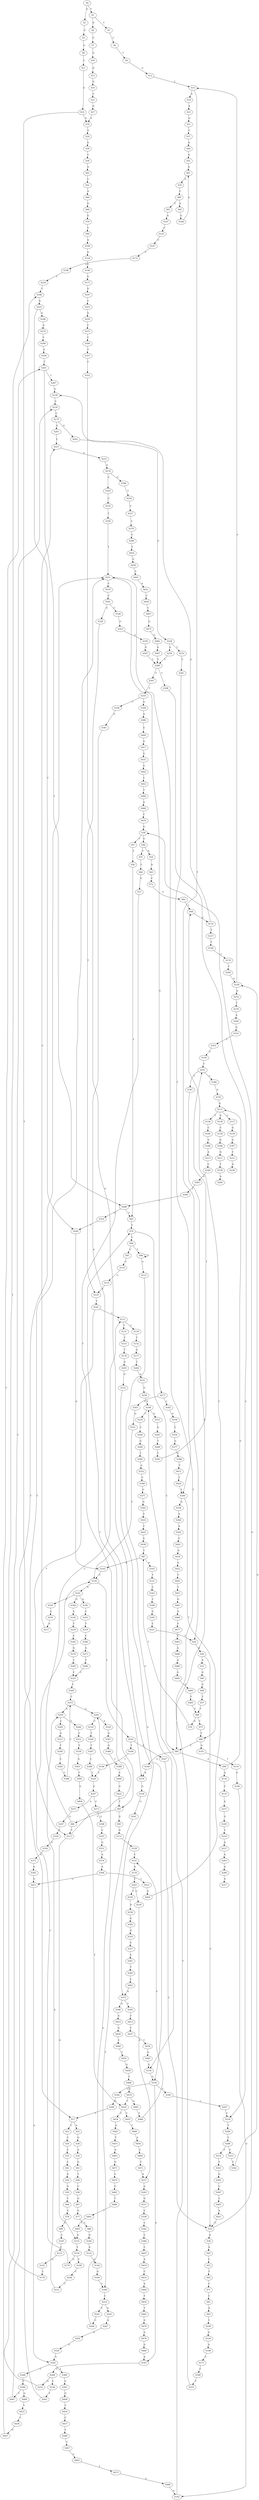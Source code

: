 strict digraph  {
	S0 -> S1 [ label = T ];
	S0 -> S2 [ label = G ];
	S1 -> S3 [ label = T ];
	S1 -> S4 [ label = G ];
	S2 -> S5 [ label = G ];
	S3 -> S6 [ label = C ];
	S4 -> S7 [ label = C ];
	S5 -> S8 [ label = G ];
	S6 -> S9 [ label = T ];
	S7 -> S10 [ label = G ];
	S8 -> S11 [ label = C ];
	S9 -> S12 [ label = G ];
	S10 -> S13 [ label = G ];
	S11 -> S14 [ label = G ];
	S12 -> S15 [ label = C ];
	S13 -> S16 [ label = G ];
	S14 -> S17 [ label = T ];
	S14 -> S18 [ label = G ];
	S15 -> S19 [ label = A ];
	S15 -> S20 [ label = T ];
	S16 -> S21 [ label = C ];
	S17 -> S22 [ label = A ];
	S17 -> S23 [ label = C ];
	S18 -> S24 [ label = A ];
	S19 -> S25 [ label = A ];
	S20 -> S26 [ label = A ];
	S21 -> S27 [ label = G ];
	S22 -> S28 [ label = G ];
	S23 -> S29 [ label = T ];
	S24 -> S30 [ label = G ];
	S25 -> S31 [ label = G ];
	S26 -> S32 [ label = C ];
	S26 -> S33 [ label = A ];
	S27 -> S18 [ label = G ];
	S28 -> S34 [ label = A ];
	S29 -> S35 [ label = C ];
	S30 -> S36 [ label = T ];
	S31 -> S37 [ label = C ];
	S32 -> S38 [ label = A ];
	S32 -> S39 [ label = G ];
	S33 -> S40 [ label = G ];
	S34 -> S41 [ label = G ];
	S35 -> S42 [ label = C ];
	S36 -> S43 [ label = A ];
	S37 -> S44 [ label = A ];
	S38 -> S45 [ label = A ];
	S39 -> S46 [ label = G ];
	S39 -> S47 [ label = T ];
	S40 -> S48 [ label = G ];
	S41 -> S49 [ label = T ];
	S42 -> S50 [ label = A ];
	S43 -> S51 [ label = C ];
	S44 -> S52 [ label = G ];
	S45 -> S53 [ label = C ];
	S46 -> S54 [ label = A ];
	S46 -> S55 [ label = C ];
	S47 -> S56 [ label = T ];
	S48 -> S57 [ label = T ];
	S49 -> S58 [ label = C ];
	S50 -> S59 [ label = A ];
	S51 -> S60 [ label = A ];
	S52 -> S61 [ label = A ];
	S53 -> S62 [ label = T ];
	S54 -> S63 [ label = A ];
	S55 -> S64 [ label = C ];
	S56 -> S65 [ label = T ];
	S57 -> S66 [ label = T ];
	S58 -> S67 [ label = G ];
	S59 -> S68 [ label = T ];
	S60 -> S69 [ label = G ];
	S61 -> S70 [ label = G ];
	S62 -> S71 [ label = C ];
	S63 -> S72 [ label = C ];
	S64 -> S73 [ label = G ];
	S65 -> S74 [ label = T ];
	S66 -> S75 [ label = T ];
	S66 -> S76 [ label = G ];
	S67 -> S77 [ label = G ];
	S68 -> S78 [ label = C ];
	S69 -> S79 [ label = G ];
	S70 -> S80 [ label = C ];
	S71 -> S81 [ label = C ];
	S72 -> S82 [ label = G ];
	S73 -> S83 [ label = T ];
	S74 -> S84 [ label = T ];
	S74 -> S85 [ label = C ];
	S75 -> S86 [ label = T ];
	S76 -> S87 [ label = T ];
	S77 -> S88 [ label = C ];
	S78 -> S89 [ label = C ];
	S79 -> S90 [ label = T ];
	S80 -> S91 [ label = C ];
	S80 -> S92 [ label = A ];
	S81 -> S93 [ label = A ];
	S82 -> S94 [ label = T ];
	S83 -> S95 [ label = G ];
	S83 -> S96 [ label = T ];
	S84 -> S97 [ label = C ];
	S84 -> S98 [ label = T ];
	S85 -> S99 [ label = A ];
	S85 -> S100 [ label = G ];
	S86 -> S101 [ label = G ];
	S86 -> S85 [ label = C ];
	S87 -> S102 [ label = G ];
	S87 -> S103 [ label = A ];
	S88 -> S104 [ label = G ];
	S89 -> S105 [ label = C ];
	S90 -> S106 [ label = G ];
	S91 -> S107 [ label = A ];
	S92 -> S108 [ label = G ];
	S93 -> S109 [ label = T ];
	S94 -> S110 [ label = C ];
	S95 -> S111 [ label = G ];
	S96 -> S112 [ label = C ];
	S96 -> S113 [ label = T ];
	S97 -> S114 [ label = C ];
	S98 -> S115 [ label = G ];
	S98 -> S98 [ label = T ];
	S99 -> S116 [ label = A ];
	S99 -> S117 [ label = G ];
	S100 -> S118 [ label = A ];
	S101 -> S119 [ label = T ];
	S102 -> S120 [ label = C ];
	S103 -> S121 [ label = T ];
	S104 -> S122 [ label = A ];
	S105 -> S123 [ label = C ];
	S106 -> S124 [ label = G ];
	S107 -> S125 [ label = C ];
	S108 -> S61 [ label = A ];
	S109 -> S126 [ label = G ];
	S110 -> S127 [ label = T ];
	S110 -> S128 [ label = G ];
	S111 -> S129 [ label = T ];
	S112 -> S130 [ label = C ];
	S112 -> S131 [ label = T ];
	S113 -> S132 [ label = G ];
	S113 -> S74 [ label = T ];
	S114 -> S133 [ label = G ];
	S115 -> S134 [ label = G ];
	S116 -> S135 [ label = C ];
	S117 -> S136 [ label = A ];
	S117 -> S137 [ label = C ];
	S117 -> S138 [ label = T ];
	S118 -> S139 [ label = G ];
	S119 -> S140 [ label = A ];
	S120 -> S141 [ label = G ];
	S120 -> S142 [ label = T ];
	S121 -> S143 [ label = C ];
	S122 -> S144 [ label = G ];
	S123 -> S145 [ label = G ];
	S124 -> S146 [ label = T ];
	S125 -> S147 [ label = C ];
	S126 -> S148 [ label = A ];
	S127 -> S149 [ label = T ];
	S128 -> S150 [ label = C ];
	S129 -> S151 [ label = C ];
	S130 -> S152 [ label = T ];
	S131 -> S153 [ label = T ];
	S132 -> S154 [ label = T ];
	S133 -> S155 [ label = T ];
	S134 -> S156 [ label = G ];
	S135 -> S157 [ label = A ];
	S136 -> S158 [ label = C ];
	S137 -> S159 [ label = G ];
	S138 -> S160 [ label = C ];
	S139 -> S161 [ label = G ];
	S140 -> S162 [ label = G ];
	S141 -> S163 [ label = C ];
	S141 -> S164 [ label = G ];
	S141 -> S165 [ label = A ];
	S142 -> S166 [ label = T ];
	S142 -> S167 [ label = A ];
	S143 -> S168 [ label = T ];
	S144 -> S169 [ label = G ];
	S145 -> S170 [ label = T ];
	S146 -> S171 [ label = G ];
	S147 -> S172 [ label = C ];
	S148 -> S173 [ label = C ];
	S149 -> S174 [ label = C ];
	S150 -> S175 [ label = C ];
	S151 -> S176 [ label = A ];
	S152 -> S177 [ label = G ];
	S153 -> S178 [ label = T ];
	S154 -> S179 [ label = G ];
	S154 -> S180 [ label = C ];
	S155 -> S181 [ label = T ];
	S156 -> S182 [ label = T ];
	S156 -> S183 [ label = A ];
	S156 -> S184 [ label = C ];
	S157 -> S185 [ label = G ];
	S158 -> S186 [ label = G ];
	S159 -> S187 [ label = G ];
	S160 -> S188 [ label = G ];
	S161 -> S189 [ label = T ];
	S162 -> S190 [ label = T ];
	S163 -> S191 [ label = C ];
	S164 -> S192 [ label = C ];
	S165 -> S193 [ label = C ];
	S166 -> S194 [ label = C ];
	S167 -> S32 [ label = C ];
	S168 -> S195 [ label = G ];
	S169 -> S189 [ label = T ];
	S170 -> S196 [ label = T ];
	S171 -> S197 [ label = G ];
	S172 -> S198 [ label = G ];
	S173 -> S199 [ label = C ];
	S174 -> S200 [ label = T ];
	S175 -> S201 [ label = A ];
	S175 -> S202 [ label = G ];
	S176 -> S203 [ label = C ];
	S177 -> S204 [ label = T ];
	S178 -> S205 [ label = G ];
	S179 -> S120 [ label = C ];
	S180 -> S206 [ label = C ];
	S181 -> S113 [ label = T ];
	S181 -> S112 [ label = C ];
	S182 -> S207 [ label = C ];
	S183 -> S208 [ label = C ];
	S184 -> S209 [ label = G ];
	S185 -> S210 [ label = T ];
	S186 -> S211 [ label = G ];
	S187 -> S212 [ label = T ];
	S188 -> S213 [ label = A ];
	S189 -> S214 [ label = C ];
	S190 -> S215 [ label = A ];
	S190 -> S216 [ label = C ];
	S191 -> S217 [ label = A ];
	S192 -> S218 [ label = T ];
	S193 -> S219 [ label = T ];
	S194 -> S220 [ label = T ];
	S195 -> S221 [ label = C ];
	S196 -> S222 [ label = G ];
	S197 -> S223 [ label = C ];
	S198 -> S224 [ label = T ];
	S199 -> S225 [ label = T ];
	S200 -> S226 [ label = G ];
	S201 -> S227 [ label = C ];
	S202 -> S228 [ label = G ];
	S203 -> S229 [ label = T ];
	S203 -> S230 [ label = C ];
	S204 -> S231 [ label = A ];
	S205 -> S232 [ label = G ];
	S206 -> S233 [ label = C ];
	S207 -> S234 [ label = C ];
	S208 -> S235 [ label = G ];
	S208 -> S236 [ label = C ];
	S209 -> S17 [ label = T ];
	S210 -> S237 [ label = A ];
	S211 -> S238 [ label = T ];
	S212 -> S239 [ label = A ];
	S213 -> S240 [ label = C ];
	S214 -> S241 [ label = C ];
	S214 -> S242 [ label = G ];
	S215 -> S243 [ label = G ];
	S216 -> S244 [ label = C ];
	S217 -> S227 [ label = C ];
	S218 -> S245 [ label = C ];
	S219 -> S246 [ label = C ];
	S220 -> S247 [ label = A ];
	S221 -> S20 [ label = T ];
	S222 -> S248 [ label = G ];
	S222 -> S249 [ label = T ];
	S223 -> S250 [ label = G ];
	S224 -> S196 [ label = T ];
	S225 -> S251 [ label = T ];
	S226 -> S252 [ label = A ];
	S226 -> S15 [ label = C ];
	S227 -> S253 [ label = G ];
	S228 -> S254 [ label = G ];
	S228 -> S255 [ label = T ];
	S229 -> S256 [ label = A ];
	S230 -> S257 [ label = A ];
	S231 -> S258 [ label = G ];
	S232 -> S156 [ label = G ];
	S233 -> S259 [ label = A ];
	S234 -> S260 [ label = T ];
	S235 -> S261 [ label = T ];
	S236 -> S262 [ label = T ];
	S237 -> S263 [ label = A ];
	S238 -> S264 [ label = A ];
	S240 -> S265 [ label = G ];
	S241 -> S266 [ label = C ];
	S242 -> S267 [ label = A ];
	S243 -> S268 [ label = T ];
	S244 -> S269 [ label = G ];
	S245 -> S270 [ label = G ];
	S246 -> S271 [ label = G ];
	S247 -> S272 [ label = A ];
	S247 -> S273 [ label = C ];
	S248 -> S274 [ label = A ];
	S249 -> S102 [ label = G ];
	S250 -> S275 [ label = C ];
	S251 -> S276 [ label = C ];
	S251 -> S277 [ label = G ];
	S252 -> S278 [ label = T ];
	S253 -> S279 [ label = A ];
	S254 -> S280 [ label = T ];
	S255 -> S281 [ label = T ];
	S256 -> S282 [ label = G ];
	S257 -> S283 [ label = G ];
	S258 -> S190 [ label = T ];
	S259 -> S284 [ label = T ];
	S259 -> S285 [ label = C ];
	S260 -> S286 [ label = T ];
	S261 -> S287 [ label = C ];
	S261 -> S288 [ label = T ];
	S262 -> S251 [ label = T ];
	S263 -> S289 [ label = A ];
	S265 -> S290 [ label = T ];
	S266 -> S291 [ label = G ];
	S267 -> S292 [ label = A ];
	S268 -> S293 [ label = T ];
	S269 -> S294 [ label = T ];
	S270 -> S295 [ label = T ];
	S271 -> S296 [ label = T ];
	S272 -> S297 [ label = G ];
	S273 -> S298 [ label = G ];
	S274 -> S299 [ label = C ];
	S275 -> S300 [ label = C ];
	S276 -> S301 [ label = C ];
	S277 -> S302 [ label = C ];
	S277 -> S303 [ label = T ];
	S278 -> S304 [ label = A ];
	S279 -> S305 [ label = C ];
	S279 -> S306 [ label = G ];
	S280 -> S307 [ label = T ];
	S280 -> S308 [ label = C ];
	S281 -> S309 [ label = T ];
	S282 -> S310 [ label = G ];
	S283 -> S311 [ label = G ];
	S284 -> S312 [ label = C ];
	S285 -> S313 [ label = G ];
	S286 -> S314 [ label = T ];
	S286 -> S315 [ label = C ];
	S287 -> S128 [ label = G ];
	S288 -> S316 [ label = G ];
	S288 -> S65 [ label = T ];
	S289 -> S317 [ label = A ];
	S290 -> S288 [ label = T ];
	S291 -> S318 [ label = A ];
	S291 -> S319 [ label = C ];
	S292 -> S320 [ label = G ];
	S293 -> S321 [ label = T ];
	S294 -> S322 [ label = A ];
	S295 -> S323 [ label = C ];
	S296 -> S323 [ label = C ];
	S297 -> S324 [ label = C ];
	S298 -> S325 [ label = C ];
	S299 -> S326 [ label = G ];
	S300 -> S327 [ label = T ];
	S301 -> S328 [ label = C ];
	S301 -> S329 [ label = G ];
	S302 -> S330 [ label = G ];
	S303 -> S331 [ label = G ];
	S304 -> S332 [ label = G ];
	S305 -> S333 [ label = C ];
	S306 -> S334 [ label = T ];
	S307 -> S335 [ label = T ];
	S308 -> S234 [ label = C ];
	S309 -> S336 [ label = A ];
	S309 -> S86 [ label = T ];
	S310 -> S337 [ label = C ];
	S311 -> S338 [ label = C ];
	S312 -> S339 [ label = T ];
	S313 -> S340 [ label = T ];
	S314 -> S341 [ label = T ];
	S315 -> S342 [ label = T ];
	S316 -> S249 [ label = T ];
	S318 -> S343 [ label = G ];
	S319 -> S344 [ label = T ];
	S320 -> S345 [ label = A ];
	S321 -> S346 [ label = C ];
	S321 -> S347 [ label = T ];
	S322 -> S348 [ label = C ];
	S323 -> S349 [ label = C ];
	S324 -> S350 [ label = G ];
	S325 -> S351 [ label = G ];
	S326 -> S261 [ label = T ];
	S327 -> S352 [ label = C ];
	S328 -> S353 [ label = G ];
	S329 -> S155 [ label = T ];
	S330 -> S354 [ label = C ];
	S331 -> S120 [ label = C ];
	S332 -> S355 [ label = T ];
	S333 -> S356 [ label = T ];
	S334 -> S357 [ label = C ];
	S335 -> S358 [ label = G ];
	S335 -> S359 [ label = C ];
	S336 -> S360 [ label = A ];
	S337 -> S361 [ label = C ];
	S338 -> S362 [ label = C ];
	S339 -> S363 [ label = G ];
	S340 -> S364 [ label = C ];
	S341 -> S365 [ label = G ];
	S342 -> S226 [ label = G ];
	S343 -> S366 [ label = G ];
	S344 -> S367 [ label = T ];
	S345 -> S368 [ label = C ];
	S345 -> S369 [ label = A ];
	S346 -> S370 [ label = A ];
	S347 -> S85 [ label = C ];
	S348 -> S371 [ label = G ];
	S349 -> S372 [ label = C ];
	S350 -> S373 [ label = A ];
	S351 -> S374 [ label = A ];
	S352 -> S375 [ label = A ];
	S353 -> S376 [ label = G ];
	S354 -> S377 [ label = G ];
	S355 -> S378 [ label = T ];
	S356 -> S251 [ label = T ];
	S357 -> S379 [ label = C ];
	S358 -> S380 [ label = A ];
	S359 -> S381 [ label = G ];
	S360 -> S382 [ label = A ];
	S361 -> S383 [ label = T ];
	S362 -> S384 [ label = C ];
	S363 -> S385 [ label = T ];
	S364 -> S386 [ label = C ];
	S365 -> S387 [ label = C ];
	S366 -> S388 [ label = C ];
	S367 -> S389 [ label = C ];
	S368 -> S390 [ label = C ];
	S369 -> S391 [ label = G ];
	S370 -> S117 [ label = G ];
	S371 -> S392 [ label = G ];
	S372 -> S259 [ label = A ];
	S372 -> S291 [ label = G ];
	S373 -> S393 [ label = A ];
	S374 -> S394 [ label = A ];
	S375 -> S395 [ label = T ];
	S375 -> S396 [ label = G ];
	S376 -> S397 [ label = G ];
	S377 -> S398 [ label = G ];
	S378 -> S321 [ label = T ];
	S379 -> S399 [ label = C ];
	S380 -> S400 [ label = G ];
	S381 -> S118 [ label = A ];
	S382 -> S401 [ label = G ];
	S383 -> S402 [ label = C ];
	S384 -> S403 [ label = C ];
	S385 -> S404 [ label = G ];
	S386 -> S372 [ label = C ];
	S387 -> S405 [ label = T ];
	S388 -> S406 [ label = C ];
	S389 -> S220 [ label = T ];
	S390 -> S407 [ label = T ];
	S390 -> S408 [ label = G ];
	S391 -> S409 [ label = G ];
	S392 -> S410 [ label = T ];
	S393 -> S411 [ label = G ];
	S394 -> S411 [ label = G ];
	S394 -> S412 [ label = C ];
	S395 -> S413 [ label = T ];
	S396 -> S414 [ label = G ];
	S397 -> S280 [ label = T ];
	S398 -> S415 [ label = T ];
	S399 -> S416 [ label = T ];
	S400 -> S417 [ label = G ];
	S401 -> S418 [ label = G ];
	S402 -> S375 [ label = A ];
	S403 -> S419 [ label = A ];
	S404 -> S420 [ label = T ];
	S405 -> S421 [ label = A ];
	S406 -> S422 [ label = G ];
	S407 -> S251 [ label = T ];
	S408 -> S423 [ label = T ];
	S409 -> S424 [ label = T ];
	S410 -> S425 [ label = T ];
	S411 -> S345 [ label = A ];
	S412 -> S426 [ label = G ];
	S413 -> S427 [ label = T ];
	S414 -> S428 [ label = G ];
	S415 -> S429 [ label = T ];
	S416 -> S430 [ label = G ];
	S417 -> S431 [ label = G ];
	S418 -> S432 [ label = G ];
	S419 -> S433 [ label = C ];
	S420 -> S434 [ label = C ];
	S420 -> S435 [ label = T ];
	S421 -> S32 [ label = C ];
	S422 -> S83 [ label = T ];
	S423 -> S436 [ label = C ];
	S424 -> S437 [ label = C ];
	S425 -> S438 [ label = G ];
	S426 -> S94 [ label = T ];
	S427 -> S439 [ label = T ];
	S428 -> S440 [ label = C ];
	S429 -> S309 [ label = T ];
	S430 -> S441 [ label = A ];
	S431 -> S442 [ label = G ];
	S432 -> S443 [ label = T ];
	S433 -> S444 [ label = A ];
	S434 -> S445 [ label = G ];
	S435 -> S446 [ label = C ];
	S436 -> S447 [ label = G ];
	S437 -> S448 [ label = T ];
	S438 -> S87 [ label = T ];
	S439 -> S449 [ label = G ];
	S440 -> S450 [ label = T ];
	S441 -> S451 [ label = A ];
	S442 -> S452 [ label = C ];
	S443 -> S453 [ label = T ];
	S444 -> S454 [ label = T ];
	S445 -> S455 [ label = T ];
	S446 -> S456 [ label = A ];
	S447 -> S150 [ label = C ];
	S448 -> S457 [ label = T ];
	S449 -> S134 [ label = G ];
	S450 -> S458 [ label = G ];
	S451 -> S459 [ label = C ];
	S452 -> S460 [ label = T ];
	S453 -> S461 [ label = G ];
	S454 -> S462 [ label = T ];
	S455 -> S463 [ label = A ];
	S456 -> S464 [ label = C ];
	S457 -> S465 [ label = G ];
	S458 -> S466 [ label = T ];
	S459 -> S467 [ label = C ];
	S460 -> S468 [ label = A ];
	S461 -> S469 [ label = A ];
	S462 -> S470 [ label = G ];
	S463 -> S471 [ label = G ];
	S464 -> S472 [ label = C ];
	S465 -> S473 [ label = T ];
	S466 -> S474 [ label = G ];
	S467 -> S475 [ label = G ];
	S468 -> S476 [ label = C ];
	S469 -> S477 [ label = A ];
	S470 -> S478 [ label = G ];
	S471 -> S479 [ label = C ];
	S472 -> S257 [ label = A ];
	S473 -> S480 [ label = A ];
	S474 -> S481 [ label = G ];
	S474 -> S420 [ label = T ];
	S475 -> S482 [ label = G ];
	S476 -> S39 [ label = G ];
	S477 -> S483 [ label = C ];
	S478 -> S484 [ label = G ];
	S479 -> S485 [ label = G ];
	S480 -> S162 [ label = G ];
	S481 -> S486 [ label = T ];
	S482 -> S487 [ label = G ];
	S483 -> S488 [ label = A ];
	S484 -> S183 [ label = A ];
	S485 -> S489 [ label = T ];
	S486 -> S151 [ label = C ];
	S487 -> S280 [ label = T ];
	S488 -> S490 [ label = A ];
	S489 -> S491 [ label = T ];
	S490 -> S492 [ label = G ];
	S491 -> S493 [ label = T ];
	S492 -> S494 [ label = G ];
	S493 -> S132 [ label = G ];
	S494 -> S495 [ label = T ];
	S495 -> S66 [ label = T ];
}
